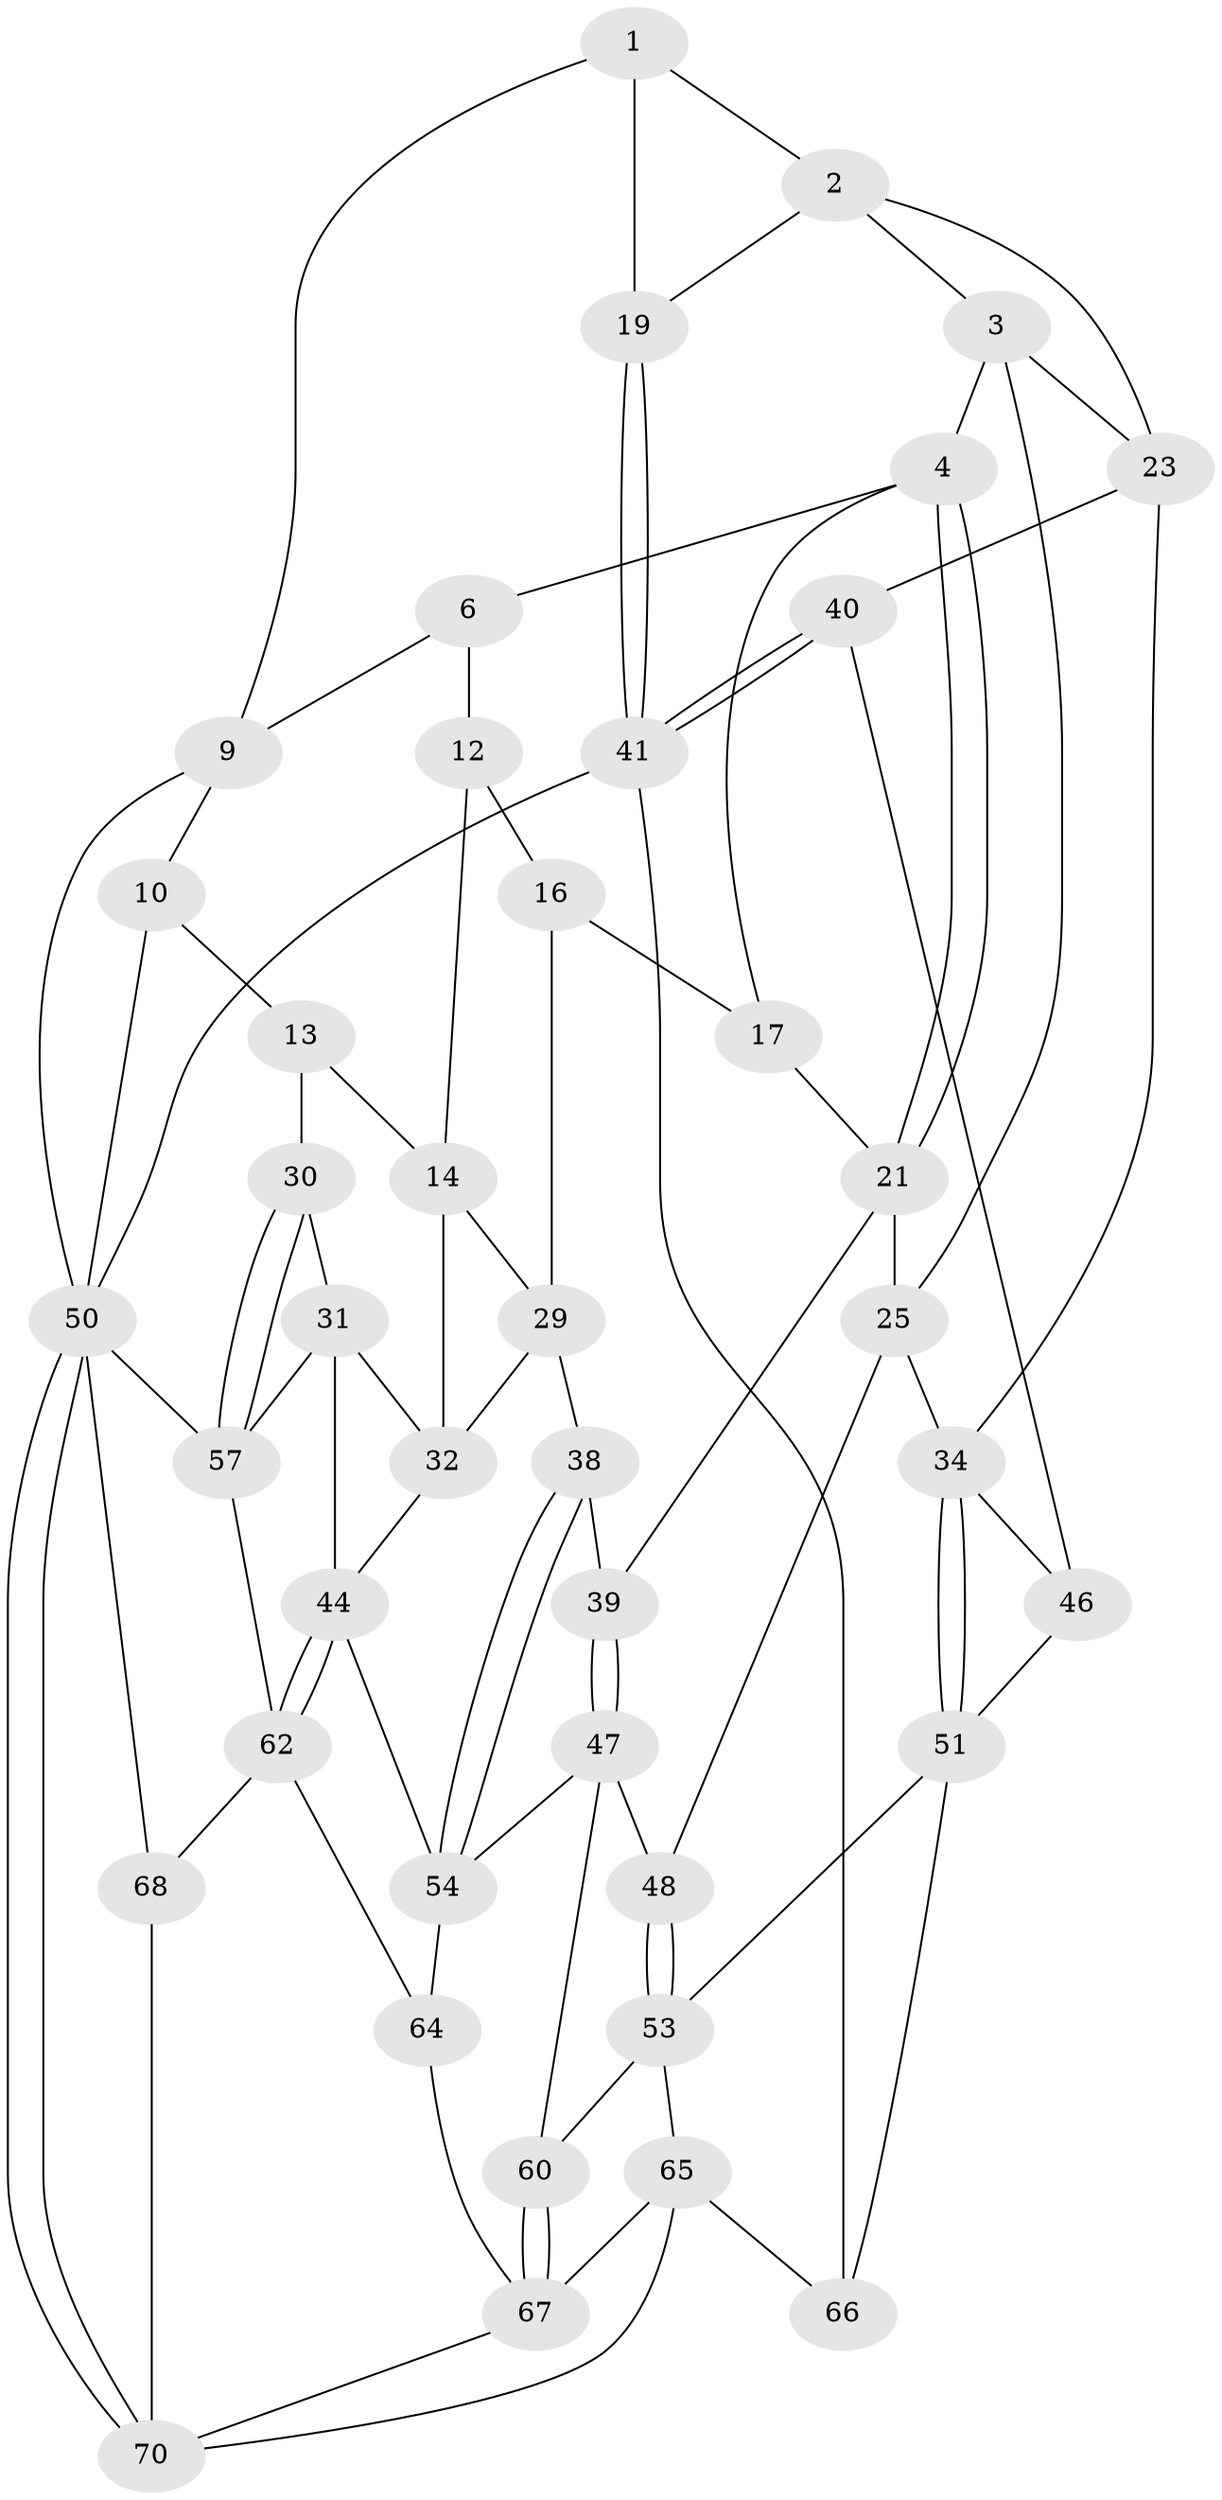 // Generated by graph-tools (version 1.1) at 2025/52/02/27/25 19:52:44]
// undirected, 42 vertices, 87 edges
graph export_dot {
graph [start="1"]
  node [color=gray90,style=filled];
  1 [pos="+0.15603718443196177+0.14777215117824855",super="+8"];
  2 [pos="+0.16668714747548577+0.2540681549131652",super="+18"];
  3 [pos="+0.23548273949741103+0.3330716596565385",super="+22"];
  4 [pos="+0.32211017601843694+0.31171706456036796",super="+5"];
  6 [pos="+0.5119789940735929+0.042849919630460184",super="+7"];
  9 [pos="+0+0"];
  10 [pos="+0.7049146746407845+0",super="+11"];
  12 [pos="+0.6803261076418723+0",super="+15"];
  13 [pos="+0.9540157818021976+0.34351515868591376",super="+26"];
  14 [pos="+0.8505682119683107+0.40298845787840165",super="+28"];
  16 [pos="+0.6214229587866098+0.39920105506036074",super="+27"];
  17 [pos="+0.48248346675228904+0.2725174718503453",super="+20"];
  19 [pos="+0+0.35047831549719044"];
  21 [pos="+0.4403748385988014+0.4837847554954426",super="+24"];
  23 [pos="+0.06192472010773251+0.45717289661805605",super="+36"];
  25 [pos="+0.25169021924225127+0.5232778015142692",super="+33"];
  29 [pos="+0.6479710393052983+0.5563744191553595",super="+37"];
  30 [pos="+1+0.5225049934420662"];
  31 [pos="+0.9090250131999953+0.5480235392362094",super="+43"];
  32 [pos="+0.8683664858000227+0.5143839292242781",super="+42"];
  34 [pos="+0.20564659103861987+0.5878089720380549",super="+35"];
  38 [pos="+0.6247670105113489+0.601226888555328"];
  39 [pos="+0.42477332009344876+0.5849320956011826"];
  40 [pos="+0+0.6601325221406986"];
  41 [pos="+0+0.6645326418744925",super="+49"];
  44 [pos="+0.8166231011638131+0.6974180935013108",super="+45"];
  46 [pos="+0.08993761339514796+0.7286683982778414"];
  47 [pos="+0.4194551232041851+0.6652188582686118",super="+55"];
  48 [pos="+0.3263557206942079+0.6757462389037875"];
  50 [pos="+0+1",super="+59"];
  51 [pos="+0.20282348421683646+0.668956786498345",super="+52"];
  53 [pos="+0.25678820225001797+0.7261384316532455",super="+61"];
  54 [pos="+0.5746550401238131+0.7316173487561581",super="+56"];
  57 [pos="+1+0.7640867483675914",super="+58"];
  60 [pos="+0.45711228960248235+0.8270418023913995"];
  62 [pos="+0.8652558020641764+0.8438509773905697",super="+63"];
  64 [pos="+0.7146493475334106+0.8601228206734144"];
  65 [pos="+0.18787074221530872+0.8677487268693144",super="+69"];
  66 [pos="+0.11100195566044224+0.8495493304987188"];
  67 [pos="+0.4574203540521143+0.909962882291527",super="+71"];
  68 [pos="+0.8277261045595574+1"];
  70 [pos="+0.17272303244925627+1",super="+72"];
  1 -- 2;
  1 -- 19;
  1 -- 9;
  2 -- 3;
  2 -- 19;
  2 -- 23;
  3 -- 4;
  3 -- 25;
  3 -- 23;
  4 -- 21;
  4 -- 21;
  4 -- 17;
  4 -- 6;
  6 -- 12;
  6 -- 9;
  9 -- 50;
  9 -- 10;
  10 -- 13 [weight=2];
  10 -- 50;
  12 -- 16;
  12 -- 14;
  13 -- 14;
  13 -- 30;
  14 -- 32;
  14 -- 29;
  16 -- 17 [weight=2];
  16 -- 29;
  17 -- 21;
  19 -- 41;
  19 -- 41;
  21 -- 25;
  21 -- 39;
  23 -- 40;
  23 -- 34;
  25 -- 48;
  25 -- 34;
  29 -- 32;
  29 -- 38;
  30 -- 31;
  30 -- 57;
  30 -- 57;
  31 -- 32;
  31 -- 57;
  31 -- 44;
  32 -- 44;
  34 -- 51;
  34 -- 51;
  34 -- 46;
  38 -- 39;
  38 -- 54;
  38 -- 54;
  39 -- 47;
  39 -- 47;
  40 -- 41;
  40 -- 41;
  40 -- 46;
  41 -- 50;
  41 -- 66;
  44 -- 62;
  44 -- 62;
  44 -- 54;
  46 -- 51;
  47 -- 48;
  47 -- 60;
  47 -- 54;
  48 -- 53;
  48 -- 53;
  50 -- 70;
  50 -- 70;
  50 -- 57;
  50 -- 68;
  51 -- 53;
  51 -- 66;
  53 -- 65;
  53 -- 60;
  54 -- 64;
  57 -- 62;
  60 -- 67;
  60 -- 67;
  62 -- 64;
  62 -- 68;
  64 -- 67;
  65 -- 66;
  65 -- 67;
  65 -- 70;
  67 -- 70;
  68 -- 70;
}
